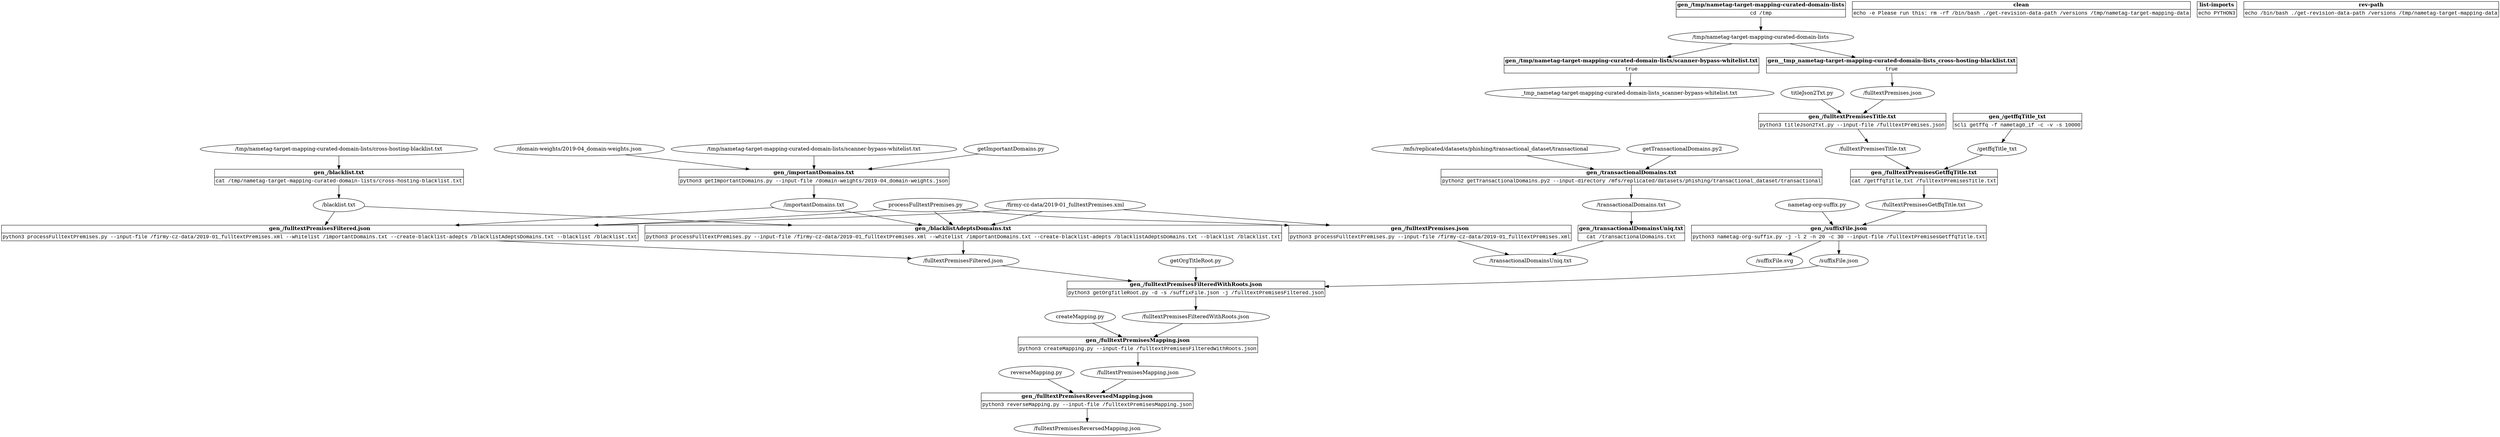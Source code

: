 digraph  {
	
	n48[label="/blacklist.txt",shape="oval"];
	n30[label="/domain-weights/2019-04_domain-weights.json",shape="oval"];
	n47[label="/firmy-cz-data/2019-01_fulltextPremises.xml",shape="oval"];
	n41[label="/fulltextPremises.json",shape="oval"];
	n49[label="/fulltextPremisesFiltered.json",shape="oval"];
	n22[label="/fulltextPremisesFilteredWithRoots.json",shape="oval"];
	n43[label="/fulltextPremisesGetffqTitle.txt",shape="oval"];
	n31[label="/fulltextPremisesMapping.json",shape="oval"];
	n35[label="/fulltextPremisesReversedMapping.json",shape="oval"];
	n42[label="/fulltextPremisesTitle.txt",shape="oval"];
	n24[label="/getffqTitle_txt",shape="oval"];
	n36[label="/importantDomains.txt",shape="oval"];
	n26[label="/mfs/replicated/datasets/phishing/transactional_dataset/transactional",shape="oval"];
	n44[label="/suffixFile.json",shape="oval"];
	n34[label="/suffixFile.svg",shape="oval"];
	n23[label="/tmp/nametag-target-mapping-curated-domain-lists",shape="oval"];
	n33[label="/tmp/nametag-target-mapping-curated-domain-lists/cross-hosting-blacklist.txt",shape="oval"];
	n40[label="/tmp/nametag-target-mapping-curated-domain-lists/scanner-bypass-whitelist.txt",shape="oval"];
	n29[label="/transactionalDomains.txt",shape="oval"];
	n46[label="/transactionalDomainsUniq.txt",shape="oval"];
	n37[label="_tmp_nametag-target-mapping-curated-domain-lists_scanner-bypass-whitelist.txt",shape="oval"];
	n4[label=<<table border="0" cellborder="1" cellspacing="0"><tr><td><b>clean</b></td></tr><tr><td><font face="Courier New, Courier, monospace">echo -e Please run this: rm -rf /bin/bash ./get-revision-data-path /versions /tmp/nametag-target-mapping-data</font></td></tr></table>>,shape="plain"];
	n39[label="createMapping.py",shape="oval"];
	n10[label=<<table border="0" cellborder="1" cellspacing="0"><tr><td><b>gen_/blacklist.txt</b></td></tr><tr><td><font face="Courier New, Courier, monospace">cat /tmp/nametag-target-mapping-curated-domain-lists/cross-hosting-blacklist.txt</font></td></tr></table>>,shape="plain"];
	n20[label=<<table border="0" cellborder="1" cellspacing="0"><tr><td><b>gen_/blacklistAdeptsDomains.txt</b></td></tr><tr><td><font face="Courier New, Courier, monospace">python3 processFulltextPremises.py --input-file /firmy-cz-data/2019-01_fulltextPremises.xml --whitelist /importantDomains.txt --create-blacklist-adepts /blacklistAdeptsDomains.txt --blacklist /blacklist.txt</font></td></tr></table>>,shape="plain"];
	n11[label=<<table border="0" cellborder="1" cellspacing="0"><tr><td><b>gen_/fulltextPremises.json</b></td></tr><tr><td><font face="Courier New, Courier, monospace">python3 processFulltextPremises.py --input-file /firmy-cz-data/2019-01_fulltextPremises.xml</font></td></tr></table>>,shape="plain"];
	n2[label=<<table border="0" cellborder="1" cellspacing="0"><tr><td><b>gen_/fulltextPremisesFiltered.json</b></td></tr><tr><td><font face="Courier New, Courier, monospace">python3 processFulltextPremises.py --input-file /firmy-cz-data/2019-01_fulltextPremises.xml --whitelist /importantDomains.txt --create-blacklist-adepts /blacklistAdeptsDomains.txt --blacklist /blacklist.txt</font></td></tr></table>>,shape="plain"];
	n5[label=<<table border="0" cellborder="1" cellspacing="0"><tr><td><b>gen_/fulltextPremisesFilteredWithRoots.json</b></td></tr><tr><td><font face="Courier New, Courier, monospace">python3 getOrgTitleRoot.py -d -s /suffixFile.json -j /fulltextPremisesFiltered.json</font></td></tr></table>>,shape="plain"];
	n16[label=<<table border="0" cellborder="1" cellspacing="0"><tr><td><b>gen_/fulltextPremisesGetffqTitle.txt</b></td></tr><tr><td><font face="Courier New, Courier, monospace">cat /getffqTitle_txt /fulltextPremisesTitle.txt</font></td></tr></table>>,shape="plain"];
	n17[label=<<table border="0" cellborder="1" cellspacing="0"><tr><td><b>gen_/fulltextPremisesMapping.json</b></td></tr><tr><td><font face="Courier New, Courier, monospace">python3 createMapping.py --input-file /fulltextPremisesFilteredWithRoots.json</font></td></tr></table>>,shape="plain"];
	n6[label=<<table border="0" cellborder="1" cellspacing="0"><tr><td><b>gen_/fulltextPremisesReversedMapping.json</b></td></tr><tr><td><font face="Courier New, Courier, monospace">python3 reverseMapping.py --input-file /fulltextPremisesMapping.json</font></td></tr></table>>,shape="plain"];
	n12[label=<<table border="0" cellborder="1" cellspacing="0"><tr><td><b>gen_/fulltextPremisesTitle.txt</b></td></tr><tr><td><font face="Courier New, Courier, monospace">python3 titleJson2Txt.py --input-file /fulltextPremises.json</font></td></tr></table>>,shape="plain"];
	n8[label=<<table border="0" cellborder="1" cellspacing="0"><tr><td><b>gen_/getffqTitle_txt</b></td></tr><tr><td><font face="Courier New, Courier, monospace">scli getffq -f nametag0_if -c -v -s 10000</font></td></tr></table>>,shape="plain"];
	n9[label=<<table border="0" cellborder="1" cellspacing="0"><tr><td><b>gen_/importantDomains.txt</b></td></tr><tr><td><font face="Courier New, Courier, monospace">python3 getImportantDomains.py --input-file /domain-weights/2019-04_domain-weights.json</font></td></tr></table>>,shape="plain"];
	n15[label=<<table border="0" cellborder="1" cellspacing="0"><tr><td><b>gen_/suffixFile.json</b></td></tr><tr><td><font face="Courier New, Courier, monospace">python3 nametag-org-suffix.py -j -l 2 -n 20 -c 30 --input-file /fulltextPremisesGetffqTitle.txt</font></td></tr></table>>,shape="plain"];
	n18[label=<<table border="0" cellborder="1" cellspacing="0"><tr><td><b>gen_/tmp/nametag-target-mapping-curated-domain-lists</b></td></tr><tr><td><font face="Courier New, Courier, monospace">cd /tmp</font></td></tr></table>>,shape="plain"];
	n7[label=<<table border="0" cellborder="1" cellspacing="0"><tr><td><b>gen_/tmp/nametag-target-mapping-curated-domain-lists/scanner-bypass-whitelist.txt</b></td></tr><tr><td><font face="Courier New, Courier, monospace">true</font></td></tr></table>>,shape="plain"];
	n3[label=<<table border="0" cellborder="1" cellspacing="0"><tr><td><b>gen_/transactionalDomains.txt</b></td></tr><tr><td><font face="Courier New, Courier, monospace">python2 getTransactionalDomains.py2 --input-directory /mfs/replicated/datasets/phishing/transactional_dataset/transactional</font></td></tr></table>>,shape="plain"];
	n1[label=<<table border="0" cellborder="1" cellspacing="0"><tr><td><b>gen_/transactionalDomainsUniq.txt</b></td></tr><tr><td><font face="Courier New, Courier, monospace">cat /transactionalDomains.txt</font></td></tr></table>>,shape="plain"];
	n19[label=<<table border="0" cellborder="1" cellspacing="0"><tr><td><b>gen__tmp_nametag-target-mapping-curated-domain-lists_cross-hosting-blacklist.txt</b></td></tr><tr><td><font face="Courier New, Courier, monospace">true</font></td></tr></table>>,shape="plain"];
	n32[label="getImportantDomains.py",shape="oval"];
	n27[label="getOrgTitleRoot.py",shape="oval"];
	n25[label="getTransactionalDomains.py2",shape="oval"];
	n13[label=<<table border="0" cellborder="1" cellspacing="0"><tr><td><b>list-imports</b></td></tr><tr><td><font face="Courier New, Courier, monospace">echo PYTHON3</font></td></tr></table>>,shape="plain"];
	n38[label="nametag-org-suffix.py",shape="oval"];
	n21[label="processFulltextPremises.py",shape="oval"];
	n14[label=<<table border="0" cellborder="1" cellspacing="0"><tr><td><b>rev-path</b></td></tr><tr><td><font face="Courier New, Courier, monospace">echo /bin/bash ./get-revision-data-path /versions /tmp/nametag-target-mapping-data</font></td></tr></table>>,shape="plain"];
	n28[label="reverseMapping.py",shape="oval"];
	n45[label="titleJson2Txt.py",shape="oval"];
	n48->n2;
	n48->n20;
	n30->n9;
	n47->n2;
	n47->n11;
	n47->n20;
	n41->n12;
	n49->n5;
	n22->n17;
	n43->n15;
	n31->n6;
	n42->n16;
	n24->n16;
	n36->n2;
	n36->n20;
	n26->n3;
	n44->n5;
	n23->n7;
	n23->n19;
	n33->n10;
	n40->n9;
	n29->n1;
	n39->n17;
	n10->n48;
	n20->n49;
	n11->n46;
	n2->n49;
	n5->n22;
	n16->n43;
	n17->n31;
	n6->n35;
	n12->n42;
	n8->n24;
	n9->n36;
	n15->n44;
	n15->n34;
	n18->n23;
	n7->n37;
	n3->n29;
	n1->n46;
	n19->n41;
	n32->n9;
	n27->n5;
	n25->n3;
	n38->n15;
	n21->n2;
	n21->n11;
	n21->n20;
	n28->n6;
	n45->n12;
	
}